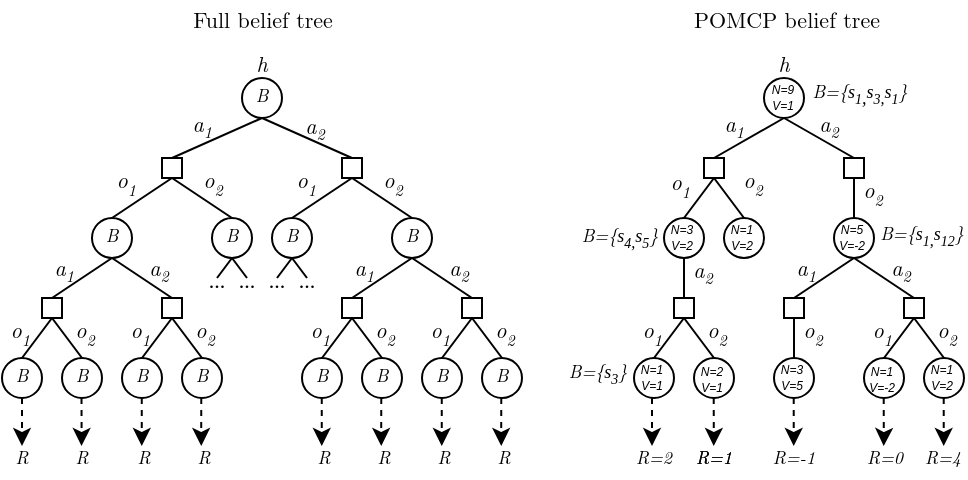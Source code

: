 <mxfile version="15.3.8" type="device"><diagram id="vd4mD-6f_mlYEB_XB4qt" name="Page-1"><mxGraphModel dx="760" dy="383" grid="1" gridSize="2" guides="1" tooltips="1" connect="1" arrows="1" fold="1" page="1" pageScale="1" pageWidth="850" pageHeight="1100" math="0" shadow="0"><root><mxCell id="0"/><mxCell id="1" parent="0"/><mxCell id="VPh-JUGrm2hnvjCFScno-234" value="o&lt;sub&gt;&lt;font style=&quot;font-size: 8px&quot;&gt;1&lt;/font&gt;&lt;/sub&gt;" style="edgeStyle=none;rounded=0;orthogonalLoop=1;jettySize=auto;html=1;exitX=0.5;exitY=1;exitDx=0;exitDy=0;entryX=0.5;entryY=0;entryDx=0;entryDy=0;endArrow=none;endFill=0;align=right;verticalAlign=middle;labelPosition=left;verticalLabelPosition=middle;spacingRight=3;spacingBottom=7;labelBackgroundColor=none;fontFamily=Latin Modern Roman;fontSource=https%3A%2F%2Ffonts.googleapis.com%2Fcss%3Ffamily%3DLatin%2BModern%2BRoman;fontStyle=2" parent="1" source="VPh-JUGrm2hnvjCFScno-238" target="VPh-JUGrm2hnvjCFScno-236" edge="1"><mxGeometry relative="1" as="geometry"><mxPoint x="74" y="300" as="targetPoint"/><mxPoint x="94" y="270" as="sourcePoint"/></mxGeometry></mxCell><mxCell id="VPh-JUGrm2hnvjCFScno-235" value="o&lt;sub&gt;&lt;font style=&quot;font-size: 8px&quot;&gt;2&lt;/font&gt;&lt;/sub&gt;" style="edgeStyle=none;rounded=0;orthogonalLoop=1;jettySize=auto;html=1;entryX=0.5;entryY=0;entryDx=0;entryDy=0;endArrow=none;endFill=0;exitX=0.5;exitY=1;exitDx=0;exitDy=0;spacingBottom=7;spacingRight=-17;labelBackgroundColor=none;fontFamily=Latin Modern Roman;fontSource=https%3A%2F%2Ffonts.googleapis.com%2Fcss%3Ffamily%3DLatin%2BModern%2BRoman;fontStyle=2" parent="1" source="VPh-JUGrm2hnvjCFScno-238" target="VPh-JUGrm2hnvjCFScno-237" edge="1"><mxGeometry relative="1" as="geometry"><mxPoint x="114" y="300" as="targetPoint"/><mxPoint x="94" y="270" as="sourcePoint"/></mxGeometry></mxCell><mxCell id="VPh-JUGrm2hnvjCFScno-236" value="" style="ellipse;whiteSpace=wrap;html=1;" parent="1" vertex="1"><mxGeometry x="64" y="300" width="20" height="20" as="geometry"/></mxCell><mxCell id="VPh-JUGrm2hnvjCFScno-237" value="" style="ellipse;whiteSpace=wrap;html=1;" parent="1" vertex="1"><mxGeometry x="94" y="300" width="20" height="20" as="geometry"/></mxCell><mxCell id="VPh-JUGrm2hnvjCFScno-238" value="" style="rounded=0;whiteSpace=wrap;html=1;" parent="1" vertex="1"><mxGeometry x="84" y="270" width="10" height="10" as="geometry"/></mxCell><mxCell id="VPh-JUGrm2hnvjCFScno-239" value="o&lt;sub&gt;&lt;font style=&quot;font-size: 8px&quot;&gt;1&lt;/font&gt;&lt;/sub&gt;" style="edgeStyle=none;rounded=0;orthogonalLoop=1;jettySize=auto;html=1;exitX=0.5;exitY=1;exitDx=0;exitDy=0;entryX=0.5;entryY=0;entryDx=0;entryDy=0;endArrow=none;endFill=0;align=right;verticalAlign=middle;labelPosition=left;verticalLabelPosition=middle;spacingRight=3;spacingBottom=7;labelBackgroundColor=none;fontFamily=Latin Modern Roman;fontSource=https%3A%2F%2Ffonts.googleapis.com%2Fcss%3Ffamily%3DLatin%2BModern%2BRoman;fontStyle=2" parent="1" source="VPh-JUGrm2hnvjCFScno-243" target="VPh-JUGrm2hnvjCFScno-241" edge="1"><mxGeometry relative="1" as="geometry"><mxPoint x="14" y="300" as="targetPoint"/><mxPoint x="34" y="270" as="sourcePoint"/></mxGeometry></mxCell><mxCell id="VPh-JUGrm2hnvjCFScno-240" value="o&lt;sub&gt;&lt;font style=&quot;font-size: 8px&quot;&gt;2&lt;/font&gt;&lt;/sub&gt;" style="edgeStyle=none;rounded=0;orthogonalLoop=1;jettySize=auto;html=1;entryX=0.5;entryY=0;entryDx=0;entryDy=0;endArrow=none;endFill=0;exitX=0.5;exitY=1;exitDx=0;exitDy=0;spacingBottom=7;spacingRight=-17;labelBackgroundColor=none;fontFamily=Latin Modern Roman;fontSource=https%3A%2F%2Ffonts.googleapis.com%2Fcss%3Ffamily%3DLatin%2BModern%2BRoman;fontStyle=2" parent="1" source="VPh-JUGrm2hnvjCFScno-243" target="VPh-JUGrm2hnvjCFScno-242" edge="1"><mxGeometry relative="1" as="geometry"><mxPoint x="54" y="300" as="targetPoint"/><mxPoint x="34" y="270" as="sourcePoint"/></mxGeometry></mxCell><mxCell id="VPh-JUGrm2hnvjCFScno-241" value="" style="ellipse;whiteSpace=wrap;html=1;" parent="1" vertex="1"><mxGeometry x="4" y="300" width="20" height="20" as="geometry"/></mxCell><mxCell id="VPh-JUGrm2hnvjCFScno-242" value="" style="ellipse;whiteSpace=wrap;html=1;" parent="1" vertex="1"><mxGeometry x="34" y="300" width="20" height="20" as="geometry"/></mxCell><mxCell id="VPh-JUGrm2hnvjCFScno-243" value="" style="rounded=0;whiteSpace=wrap;html=1;" parent="1" vertex="1"><mxGeometry x="24" y="270" width="10" height="10" as="geometry"/></mxCell><mxCell id="VPh-JUGrm2hnvjCFScno-244" value="" style="ellipse;whiteSpace=wrap;html=1;" parent="1" vertex="1"><mxGeometry x="49" y="230" width="20" height="20" as="geometry"/></mxCell><mxCell id="VPh-JUGrm2hnvjCFScno-248" value="&lt;sub&gt;&lt;font style=&quot;font-size: 11px&quot;&gt;a&lt;/font&gt;&lt;sub&gt;&lt;font style=&quot;font-size: 8px&quot;&gt;1&lt;/font&gt;&lt;/sub&gt;&lt;/sub&gt;" style="edgeStyle=none;rounded=0;orthogonalLoop=1;jettySize=auto;html=1;exitX=0.5;exitY=1;exitDx=0;exitDy=0;entryX=0.5;entryY=0;entryDx=0;entryDy=0;endArrow=none;endFill=0;align=right;verticalAlign=middle;labelPosition=left;verticalLabelPosition=middle;spacingRight=3;spacingBottom=11;labelBackgroundColor=none;fontFamily=Latin Modern Roman;fontSource=https%3A%2F%2Ffonts.googleapis.com%2Fcss%3Ffamily%3DLatin%2BModern%2BRoman;fontStyle=2" parent="1" source="VPh-JUGrm2hnvjCFScno-244" target="VPh-JUGrm2hnvjCFScno-243" edge="1"><mxGeometry relative="1" as="geometry"><mxPoint x="19" y="255" as="targetPoint"/><mxPoint x="34" y="235" as="sourcePoint"/></mxGeometry></mxCell><mxCell id="VPh-JUGrm2hnvjCFScno-250" value="&lt;sub&gt;&lt;font&gt;&lt;span style=&quot;font-size: 11px&quot;&gt;a&lt;/span&gt;&lt;sub&gt;&lt;font style=&quot;font-size: 8px&quot;&gt;2&lt;/font&gt;&lt;/sub&gt;&lt;/font&gt;&lt;/sub&gt;" style="edgeStyle=none;rounded=0;orthogonalLoop=1;jettySize=auto;html=1;entryX=0.5;entryY=0;entryDx=0;entryDy=0;endArrow=none;endFill=0;exitX=0.5;exitY=1;exitDx=0;exitDy=0;spacingBottom=11;spacingRight=-17;labelBackgroundColor=none;fontFamily=Latin Modern Roman;fontSource=https%3A%2F%2Ffonts.googleapis.com%2Fcss%3Ffamily%3DLatin%2BModern%2BRoman;fontStyle=2" parent="1" source="VPh-JUGrm2hnvjCFScno-244" target="VPh-JUGrm2hnvjCFScno-238" edge="1"><mxGeometry relative="1" as="geometry"><mxPoint x="119" y="260" as="targetPoint"/><mxPoint x="104" y="240" as="sourcePoint"/></mxGeometry></mxCell><mxCell id="VPh-JUGrm2hnvjCFScno-268" style="edgeStyle=none;rounded=0;orthogonalLoop=1;jettySize=auto;html=0;exitX=0.5;exitY=1;exitDx=0;exitDy=0;labelBackgroundColor=none;endArrow=none;endFill=0;verticalAlign=middle;entryX=0.5;entryY=0;entryDx=0;entryDy=0;" parent="1" source="VPh-JUGrm2hnvjCFScno-262" target="VPh-JUGrm2hnvjCFScno-453" edge="1"><mxGeometry relative="1" as="geometry"><mxPoint x="104" y="270" as="targetPoint"/></mxGeometry></mxCell><mxCell id="VPh-JUGrm2hnvjCFScno-269" style="edgeStyle=none;rounded=0;orthogonalLoop=1;jettySize=auto;html=0;exitX=0.5;exitY=1;exitDx=0;exitDy=0;labelBackgroundColor=none;endArrow=none;endFill=0;verticalAlign=middle;entryX=0.5;entryY=0;entryDx=0;entryDy=0;" parent="1" source="VPh-JUGrm2hnvjCFScno-262" target="VPh-JUGrm2hnvjCFScno-384" edge="1"><mxGeometry relative="1" as="geometry"><mxPoint x="134.0" y="270" as="targetPoint"/></mxGeometry></mxCell><mxCell id="VPh-JUGrm2hnvjCFScno-262" value="" style="ellipse;whiteSpace=wrap;html=1;" parent="1" vertex="1"><mxGeometry x="109" y="230" width="20" height="20" as="geometry"/></mxCell><mxCell id="VPh-JUGrm2hnvjCFScno-265" value="" style="rounded=0;whiteSpace=wrap;html=1;" parent="1" vertex="1"><mxGeometry x="84" y="200" width="10" height="10" as="geometry"/></mxCell><mxCell id="VPh-JUGrm2hnvjCFScno-384" value="&lt;font style=&quot;font-size: 11px;&quot; face=&quot;Tahoma&quot;&gt;...&lt;/font&gt;" style="text;html=1;strokeColor=none;fillColor=none;align=center;verticalAlign=bottom;whiteSpace=wrap;rounded=0;spacingTop=0;fontFamily=Lucida Console;fontSize=11;" parent="1" vertex="1"><mxGeometry x="119" y="260" width="15" height="10" as="geometry"/></mxCell><mxCell id="VPh-JUGrm2hnvjCFScno-407" value="o&lt;sub&gt;&lt;font style=&quot;font-size: 8px&quot;&gt;1&lt;/font&gt;&lt;/sub&gt;" style="edgeStyle=none;rounded=0;orthogonalLoop=1;jettySize=auto;html=1;exitX=0.5;exitY=1;exitDx=0;exitDy=0;entryX=0.5;entryY=0;entryDx=0;entryDy=0;endArrow=none;endFill=0;align=right;verticalAlign=middle;labelPosition=left;verticalLabelPosition=middle;spacingRight=1;spacingBottom=7;labelBackgroundColor=none;fontFamily=Latin Modern Roman;fontSource=https%3A%2F%2Ffonts.googleapis.com%2Fcss%3Ffamily%3DLatin%2BModern%2BRoman;fontStyle=2" parent="1" source="VPh-JUGrm2hnvjCFScno-265" target="VPh-JUGrm2hnvjCFScno-244" edge="1"><mxGeometry x="-0.1" y="-4" relative="1" as="geometry"><mxPoint x="39" y="220" as="targetPoint"/><mxPoint x="54" y="200" as="sourcePoint"/><mxPoint as="offset"/></mxGeometry></mxCell><mxCell id="VPh-JUGrm2hnvjCFScno-408" value="o&lt;sub&gt;&lt;font style=&quot;font-size: 8px&quot;&gt;2&lt;/font&gt;&lt;/sub&gt;" style="edgeStyle=none;rounded=0;orthogonalLoop=1;jettySize=auto;html=1;entryX=0.5;entryY=0;entryDx=0;entryDy=0;endArrow=none;endFill=0;exitX=0.5;exitY=1;exitDx=0;exitDy=0;spacingBottom=7;spacingRight=-17;labelBackgroundColor=none;fontFamily=Latin Modern Roman;fontSource=https%3A%2F%2Ffonts.googleapis.com%2Fcss%3Ffamily%3DLatin%2BModern%2BRoman;fontStyle=2" parent="1" source="VPh-JUGrm2hnvjCFScno-265" target="VPh-JUGrm2hnvjCFScno-262" edge="1"><mxGeometry x="-0.3" y="2" relative="1" as="geometry"><mxPoint x="119" y="225" as="targetPoint"/><mxPoint x="104" y="205" as="sourcePoint"/><mxPoint as="offset"/></mxGeometry></mxCell><mxCell id="VPh-JUGrm2hnvjCFScno-453" value="&lt;font style=&quot;font-size: 11px;&quot; face=&quot;Tahoma&quot;&gt;...&lt;/font&gt;" style="text;html=1;strokeColor=none;fillColor=none;align=center;verticalAlign=bottom;whiteSpace=wrap;rounded=0;spacingTop=0;fontFamily=Lucida Console;fontSize=11;" parent="1" vertex="1"><mxGeometry x="104" y="260" width="15" height="10" as="geometry"/></mxCell><mxCell id="VPh-JUGrm2hnvjCFScno-454" value="o&lt;sub&gt;&lt;font style=&quot;font-size: 8px&quot;&gt;1&lt;/font&gt;&lt;/sub&gt;" style="edgeStyle=none;rounded=0;orthogonalLoop=1;jettySize=auto;html=1;exitX=0.5;exitY=1;exitDx=0;exitDy=0;entryX=0.5;entryY=0;entryDx=0;entryDy=0;endArrow=none;endFill=0;align=right;verticalAlign=middle;labelPosition=left;verticalLabelPosition=middle;spacingRight=3;spacingBottom=7;labelBackgroundColor=none;fontFamily=Latin Modern Roman;fontSource=https%3A%2F%2Ffonts.googleapis.com%2Fcss%3Ffamily%3DLatin%2BModern%2BRoman;fontStyle=2" parent="1" source="VPh-JUGrm2hnvjCFScno-458" target="VPh-JUGrm2hnvjCFScno-456" edge="1"><mxGeometry relative="1" as="geometry"><mxPoint x="224" y="300" as="targetPoint"/><mxPoint x="244" y="270" as="sourcePoint"/></mxGeometry></mxCell><mxCell id="VPh-JUGrm2hnvjCFScno-455" value="o&lt;sub&gt;&lt;font style=&quot;font-size: 8px&quot;&gt;2&lt;/font&gt;&lt;/sub&gt;" style="edgeStyle=none;rounded=0;orthogonalLoop=1;jettySize=auto;html=1;entryX=0.5;entryY=0;entryDx=0;entryDy=0;endArrow=none;endFill=0;exitX=0.5;exitY=1;exitDx=0;exitDy=0;spacingBottom=7;spacingRight=-17;labelBackgroundColor=none;fontFamily=Latin Modern Roman;fontSource=https%3A%2F%2Ffonts.googleapis.com%2Fcss%3Ffamily%3DLatin%2BModern%2BRoman;fontStyle=2" parent="1" source="VPh-JUGrm2hnvjCFScno-458" target="VPh-JUGrm2hnvjCFScno-457" edge="1"><mxGeometry relative="1" as="geometry"><mxPoint x="264" y="300" as="targetPoint"/><mxPoint x="244" y="270" as="sourcePoint"/></mxGeometry></mxCell><mxCell id="VPh-JUGrm2hnvjCFScno-456" value="" style="ellipse;whiteSpace=wrap;html=1;" parent="1" vertex="1"><mxGeometry x="214" y="300" width="20" height="20" as="geometry"/></mxCell><mxCell id="VPh-JUGrm2hnvjCFScno-457" value="" style="ellipse;whiteSpace=wrap;html=1;" parent="1" vertex="1"><mxGeometry x="244" y="300" width="20" height="20" as="geometry"/></mxCell><mxCell id="VPh-JUGrm2hnvjCFScno-458" value="" style="rounded=0;whiteSpace=wrap;html=1;" parent="1" vertex="1"><mxGeometry x="234" y="270" width="10" height="10" as="geometry"/></mxCell><mxCell id="VPh-JUGrm2hnvjCFScno-459" value="o&lt;sub&gt;&lt;font style=&quot;font-size: 8px&quot;&gt;1&lt;/font&gt;&lt;/sub&gt;" style="edgeStyle=none;rounded=0;orthogonalLoop=1;jettySize=auto;html=1;exitX=0.5;exitY=1;exitDx=0;exitDy=0;entryX=0.5;entryY=0;entryDx=0;entryDy=0;endArrow=none;endFill=0;align=right;verticalAlign=middle;labelPosition=left;verticalLabelPosition=middle;spacingRight=3;spacingBottom=7;labelBackgroundColor=none;fontFamily=Latin Modern Roman;fontSource=https%3A%2F%2Ffonts.googleapis.com%2Fcss%3Ffamily%3DLatin%2BModern%2BRoman;fontStyle=2" parent="1" source="VPh-JUGrm2hnvjCFScno-463" target="VPh-JUGrm2hnvjCFScno-461" edge="1"><mxGeometry relative="1" as="geometry"><mxPoint x="164" y="300" as="targetPoint"/><mxPoint x="184" y="270" as="sourcePoint"/></mxGeometry></mxCell><mxCell id="VPh-JUGrm2hnvjCFScno-460" value="o&lt;sub&gt;&lt;font style=&quot;font-size: 8px&quot;&gt;2&lt;/font&gt;&lt;/sub&gt;" style="edgeStyle=none;rounded=0;orthogonalLoop=1;jettySize=auto;html=1;entryX=0.5;entryY=0;entryDx=0;entryDy=0;endArrow=none;endFill=0;exitX=0.5;exitY=1;exitDx=0;exitDy=0;spacingBottom=7;spacingRight=-17;labelBackgroundColor=none;fontFamily=Latin Modern Roman;fontSource=https%3A%2F%2Ffonts.googleapis.com%2Fcss%3Ffamily%3DLatin%2BModern%2BRoman;fontStyle=2" parent="1" source="VPh-JUGrm2hnvjCFScno-463" target="VPh-JUGrm2hnvjCFScno-462" edge="1"><mxGeometry relative="1" as="geometry"><mxPoint x="204" y="300" as="targetPoint"/><mxPoint x="184" y="270" as="sourcePoint"/></mxGeometry></mxCell><mxCell id="VPh-JUGrm2hnvjCFScno-461" value="" style="ellipse;whiteSpace=wrap;html=1;" parent="1" vertex="1"><mxGeometry x="154" y="300" width="20" height="20" as="geometry"/></mxCell><mxCell id="VPh-JUGrm2hnvjCFScno-462" value="" style="ellipse;whiteSpace=wrap;html=1;" parent="1" vertex="1"><mxGeometry x="184" y="300" width="20" height="20" as="geometry"/></mxCell><mxCell id="VPh-JUGrm2hnvjCFScno-463" value="" style="rounded=0;whiteSpace=wrap;html=1;" parent="1" vertex="1"><mxGeometry x="174" y="270" width="10" height="10" as="geometry"/></mxCell><mxCell id="VPh-JUGrm2hnvjCFScno-464" value="" style="ellipse;whiteSpace=wrap;html=1;" parent="1" vertex="1"><mxGeometry x="199" y="230" width="20" height="20" as="geometry"/></mxCell><mxCell id="VPh-JUGrm2hnvjCFScno-465" value="&lt;sub&gt;&lt;font style=&quot;font-size: 11px&quot;&gt;a&lt;/font&gt;&lt;sub&gt;&lt;font style=&quot;font-size: 8px&quot;&gt;1&lt;/font&gt;&lt;/sub&gt;&lt;/sub&gt;" style="edgeStyle=none;rounded=0;orthogonalLoop=1;jettySize=auto;html=1;exitX=0.5;exitY=1;exitDx=0;exitDy=0;entryX=0.5;entryY=0;entryDx=0;entryDy=0;endArrow=none;endFill=0;align=right;verticalAlign=middle;labelPosition=left;verticalLabelPosition=middle;spacingRight=3;spacingBottom=11;labelBackgroundColor=none;fontFamily=Latin Modern Roman;fontSource=https%3A%2F%2Ffonts.googleapis.com%2Fcss%3Ffamily%3DLatin%2BModern%2BRoman;fontStyle=2" parent="1" source="VPh-JUGrm2hnvjCFScno-464" target="VPh-JUGrm2hnvjCFScno-463" edge="1"><mxGeometry relative="1" as="geometry"><mxPoint x="169" y="255" as="targetPoint"/><mxPoint x="184" y="235" as="sourcePoint"/></mxGeometry></mxCell><mxCell id="VPh-JUGrm2hnvjCFScno-466" value="&lt;sub&gt;&lt;font&gt;&lt;span style=&quot;font-size: 11px&quot;&gt;a&lt;/span&gt;&lt;sub&gt;&lt;font style=&quot;font-size: 8px&quot;&gt;2&lt;/font&gt;&lt;/sub&gt;&lt;/font&gt;&lt;/sub&gt;" style="edgeStyle=none;rounded=0;orthogonalLoop=1;jettySize=auto;html=1;entryX=0.5;entryY=0;entryDx=0;entryDy=0;endArrow=none;endFill=0;exitX=0.5;exitY=1;exitDx=0;exitDy=0;spacingBottom=11;spacingRight=-17;labelBackgroundColor=none;fontFamily=Latin Modern Roman;fontSource=https%3A%2F%2Ffonts.googleapis.com%2Fcss%3Ffamily%3DLatin%2BModern%2BRoman;fontStyle=2" parent="1" source="VPh-JUGrm2hnvjCFScno-464" target="VPh-JUGrm2hnvjCFScno-458" edge="1"><mxGeometry relative="1" as="geometry"><mxPoint x="269" y="260" as="targetPoint"/><mxPoint x="254" y="240" as="sourcePoint"/></mxGeometry></mxCell><mxCell id="VPh-JUGrm2hnvjCFScno-475" style="edgeStyle=none;rounded=0;orthogonalLoop=1;jettySize=auto;html=0;exitX=0.5;exitY=1;exitDx=0;exitDy=0;labelBackgroundColor=none;endArrow=none;endFill=0;verticalAlign=middle;entryX=0.5;entryY=0;entryDx=0;entryDy=0;" parent="1" source="VPh-JUGrm2hnvjCFScno-477" target="VPh-JUGrm2hnvjCFScno-479" edge="1"><mxGeometry relative="1" as="geometry"><mxPoint x="134" y="270" as="targetPoint"/></mxGeometry></mxCell><mxCell id="VPh-JUGrm2hnvjCFScno-476" style="edgeStyle=none;rounded=0;orthogonalLoop=1;jettySize=auto;html=0;exitX=0.5;exitY=1;exitDx=0;exitDy=0;labelBackgroundColor=none;endArrow=none;endFill=0;verticalAlign=middle;entryX=0.5;entryY=0;entryDx=0;entryDy=0;" parent="1" source="VPh-JUGrm2hnvjCFScno-477" target="VPh-JUGrm2hnvjCFScno-478" edge="1"><mxGeometry relative="1" as="geometry"><mxPoint x="164.0" y="270" as="targetPoint"/></mxGeometry></mxCell><mxCell id="VPh-JUGrm2hnvjCFScno-477" value="" style="ellipse;whiteSpace=wrap;html=1;" parent="1" vertex="1"><mxGeometry x="139" y="230" width="20" height="20" as="geometry"/></mxCell><mxCell id="VPh-JUGrm2hnvjCFScno-478" value="&lt;font style=&quot;font-size: 11px;&quot; face=&quot;Tahoma&quot;&gt;...&lt;/font&gt;" style="text;html=1;strokeColor=none;fillColor=none;align=center;verticalAlign=bottom;whiteSpace=wrap;rounded=0;spacingTop=0;fontFamily=Lucida Console;fontSize=11;" parent="1" vertex="1"><mxGeometry x="149" y="260" width="15" height="10" as="geometry"/></mxCell><mxCell id="VPh-JUGrm2hnvjCFScno-479" value="&lt;font style=&quot;font-size: 11px;&quot; face=&quot;Tahoma&quot;&gt;...&lt;/font&gt;" style="text;html=1;strokeColor=none;fillColor=none;align=center;verticalAlign=bottom;whiteSpace=wrap;rounded=0;spacingTop=0;fontFamily=Lucida Console;fontSize=11;" parent="1" vertex="1"><mxGeometry x="134" y="260" width="15" height="10" as="geometry"/></mxCell><mxCell id="VPh-JUGrm2hnvjCFScno-480" value="" style="rounded=0;whiteSpace=wrap;html=1;" parent="1" vertex="1"><mxGeometry x="174" y="200" width="10" height="10" as="geometry"/></mxCell><mxCell id="VPh-JUGrm2hnvjCFScno-481" value="o&lt;sub&gt;&lt;font style=&quot;font-size: 8px&quot;&gt;1&lt;/font&gt;&lt;/sub&gt;" style="edgeStyle=none;rounded=0;orthogonalLoop=1;jettySize=auto;html=1;exitX=0.5;exitY=1;exitDx=0;exitDy=0;entryX=0.5;entryY=0;entryDx=0;entryDy=0;endArrow=none;endFill=0;align=right;verticalAlign=middle;labelPosition=left;verticalLabelPosition=middle;spacingRight=1;spacingBottom=7;labelBackgroundColor=none;fontFamily=Latin Modern Roman;fontSource=https%3A%2F%2Ffonts.googleapis.com%2Fcss%3Ffamily%3DLatin%2BModern%2BRoman;fontStyle=2" parent="1" source="VPh-JUGrm2hnvjCFScno-480" edge="1"><mxGeometry x="-0.1" y="-4" relative="1" as="geometry"><mxPoint x="149" y="230" as="targetPoint"/><mxPoint x="144" y="200" as="sourcePoint"/><mxPoint as="offset"/></mxGeometry></mxCell><mxCell id="VPh-JUGrm2hnvjCFScno-482" value="o&lt;sub&gt;&lt;font style=&quot;font-size: 8px&quot;&gt;2&lt;/font&gt;&lt;/sub&gt;" style="edgeStyle=none;rounded=0;orthogonalLoop=1;jettySize=auto;html=1;entryX=0.5;entryY=0;entryDx=0;entryDy=0;endArrow=none;endFill=0;exitX=0.5;exitY=1;exitDx=0;exitDy=0;spacingBottom=7;spacingRight=-17;labelBackgroundColor=none;fontFamily=Latin Modern Roman;fontSource=https%3A%2F%2Ffonts.googleapis.com%2Fcss%3Ffamily%3DLatin%2BModern%2BRoman;fontStyle=2" parent="1" source="VPh-JUGrm2hnvjCFScno-480" edge="1"><mxGeometry x="-0.3" y="2" relative="1" as="geometry"><mxPoint x="209.0" y="230" as="targetPoint"/><mxPoint x="194" y="205" as="sourcePoint"/><mxPoint as="offset"/></mxGeometry></mxCell><mxCell id="VPh-JUGrm2hnvjCFScno-483" value="" style="ellipse;whiteSpace=wrap;html=1;" parent="1" vertex="1"><mxGeometry x="124" y="160" width="20" height="20" as="geometry"/></mxCell><mxCell id="VPh-JUGrm2hnvjCFScno-485" value="&lt;sub&gt;&lt;font style=&quot;font-size: 11px&quot;&gt;a&lt;/font&gt;&lt;sub&gt;&lt;font style=&quot;font-size: 8px&quot;&gt;1&lt;/font&gt;&lt;/sub&gt;&lt;/sub&gt;" style="edgeStyle=none;rounded=0;orthogonalLoop=1;jettySize=auto;html=1;entryX=0.5;entryY=0;entryDx=0;entryDy=0;endArrow=none;endFill=0;align=right;verticalAlign=middle;labelPosition=left;verticalLabelPosition=middle;spacingRight=2;spacingBottom=15;labelBackgroundColor=none;exitX=0.5;exitY=1;exitDx=0;exitDy=0;fontFamily=Latin Modern Roman;fontSource=https%3A%2F%2Ffonts.googleapis.com%2Fcss%3Ffamily%3DLatin%2BModern%2BRoman;fontStyle=2" parent="1" source="VPh-JUGrm2hnvjCFScno-483" target="VPh-JUGrm2hnvjCFScno-265" edge="1"><mxGeometry relative="1" as="geometry"><mxPoint x="104" y="200" as="targetPoint"/><mxPoint x="134" y="190" as="sourcePoint"/></mxGeometry></mxCell><mxCell id="VPh-JUGrm2hnvjCFScno-486" value="&lt;sub&gt;&lt;font&gt;&lt;span style=&quot;font-size: 11px&quot;&gt;a&lt;/span&gt;&lt;sub&gt;&lt;font style=&quot;font-size: 8px&quot;&gt;2&lt;/font&gt;&lt;/sub&gt;&lt;/font&gt;&lt;/sub&gt;" style="edgeStyle=none;rounded=0;orthogonalLoop=1;jettySize=auto;html=1;entryX=0.5;entryY=0;entryDx=0;entryDy=0;endArrow=none;endFill=0;spacingBottom=15;spacingRight=-21;labelBackgroundColor=none;exitX=0.5;exitY=1;exitDx=0;exitDy=0;fontFamily=Latin Modern Roman;fontSource=https%3A%2F%2Ffonts.googleapis.com%2Fcss%3Ffamily%3DLatin%2BModern%2BRoman;fontStyle=2" parent="1" source="VPh-JUGrm2hnvjCFScno-483" target="VPh-JUGrm2hnvjCFScno-480" edge="1"><mxGeometry x="-0.278" y="-3" relative="1" as="geometry"><mxPoint x="164" y="200" as="targetPoint"/><mxPoint x="134" y="190" as="sourcePoint"/><mxPoint as="offset"/></mxGeometry></mxCell><mxCell id="VPh-JUGrm2hnvjCFScno-487" value="o&lt;sub&gt;&lt;font style=&quot;font-size: 8px&quot;&gt;1&lt;/font&gt;&lt;/sub&gt;" style="edgeStyle=none;rounded=0;orthogonalLoop=1;jettySize=auto;html=1;exitX=0.5;exitY=1;exitDx=0;exitDy=0;entryX=0.5;entryY=0;entryDx=0;entryDy=0;endArrow=none;endFill=0;align=right;verticalAlign=middle;labelPosition=left;verticalLabelPosition=middle;spacingRight=3;spacingBottom=7;labelBackgroundColor=none;fontFamily=Latin Modern Roman;fontSource=https%3A%2F%2Ffonts.googleapis.com%2Fcss%3Ffamily%3DLatin%2BModern%2BRoman;fontStyle=2" parent="1" source="VPh-JUGrm2hnvjCFScno-491" target="VPh-JUGrm2hnvjCFScno-489" edge="1"><mxGeometry relative="1" as="geometry"><mxPoint x="330" y="300" as="targetPoint"/><mxPoint x="350" y="270" as="sourcePoint"/></mxGeometry></mxCell><mxCell id="VPh-JUGrm2hnvjCFScno-488" value="o&lt;sub&gt;&lt;font style=&quot;font-size: 8px&quot;&gt;2&lt;/font&gt;&lt;/sub&gt;" style="edgeStyle=none;rounded=0;orthogonalLoop=1;jettySize=auto;html=1;entryX=0.5;entryY=0;entryDx=0;entryDy=0;endArrow=none;endFill=0;exitX=0.5;exitY=1;exitDx=0;exitDy=0;spacingBottom=7;spacingRight=-17;labelBackgroundColor=none;fontFamily=Latin Modern Roman;fontSource=https%3A%2F%2Ffonts.googleapis.com%2Fcss%3Ffamily%3DLatin%2BModern%2BRoman;fontStyle=2" parent="1" source="VPh-JUGrm2hnvjCFScno-491" target="VPh-JUGrm2hnvjCFScno-490" edge="1"><mxGeometry relative="1" as="geometry"><mxPoint x="370" y="300" as="targetPoint"/><mxPoint x="350" y="270" as="sourcePoint"/></mxGeometry></mxCell><mxCell id="VPh-JUGrm2hnvjCFScno-489" value="" style="ellipse;whiteSpace=wrap;html=1;" parent="1" vertex="1"><mxGeometry x="320" y="300" width="20" height="20" as="geometry"/></mxCell><mxCell id="VPh-JUGrm2hnvjCFScno-490" value="" style="ellipse;whiteSpace=wrap;html=1;" parent="1" vertex="1"><mxGeometry x="350" y="300" width="20" height="20" as="geometry"/></mxCell><mxCell id="VPh-JUGrm2hnvjCFScno-491" value="" style="rounded=0;whiteSpace=wrap;html=1;" parent="1" vertex="1"><mxGeometry x="340" y="270" width="10" height="10" as="geometry"/></mxCell><mxCell id="VPh-JUGrm2hnvjCFScno-497" value="" style="ellipse;whiteSpace=wrap;html=1;" parent="1" vertex="1"><mxGeometry x="335" y="230" width="20" height="20" as="geometry"/></mxCell><mxCell id="VPh-JUGrm2hnvjCFScno-499" value="&lt;sub&gt;&lt;font&gt;&lt;span style=&quot;font-size: 11px&quot;&gt;a&lt;/span&gt;&lt;sub&gt;&lt;font style=&quot;font-size: 8px&quot;&gt;2&lt;/font&gt;&lt;/sub&gt;&lt;/font&gt;&lt;/sub&gt;" style="edgeStyle=none;rounded=0;orthogonalLoop=1;jettySize=auto;html=1;entryX=0.5;entryY=0;entryDx=0;entryDy=0;endArrow=none;endFill=0;exitX=0.5;exitY=1;exitDx=0;exitDy=0;spacingBottom=11;spacingRight=-17;labelBackgroundColor=none;fontFamily=Latin Modern Roman;fontSource=https%3A%2F%2Ffonts.googleapis.com%2Fcss%3Ffamily%3DLatin%2BModern%2BRoman;fontStyle=2" parent="1" source="VPh-JUGrm2hnvjCFScno-497" target="VPh-JUGrm2hnvjCFScno-491" edge="1"><mxGeometry relative="1" as="geometry"><mxPoint x="377.5" y="260" as="targetPoint"/><mxPoint x="317.5" y="250" as="sourcePoint"/></mxGeometry></mxCell><mxCell id="VPh-JUGrm2hnvjCFScno-502" value="" style="ellipse;whiteSpace=wrap;html=1;" parent="1" vertex="1"><mxGeometry x="365" y="230" width="20" height="20" as="geometry"/></mxCell><mxCell id="VPh-JUGrm2hnvjCFScno-503" value="" style="rounded=0;whiteSpace=wrap;html=1;" parent="1" vertex="1"><mxGeometry x="355" y="200" width="10" height="10" as="geometry"/></mxCell><mxCell id="VPh-JUGrm2hnvjCFScno-505" value="o&lt;sub&gt;&lt;font style=&quot;font-size: 8px&quot;&gt;1&lt;/font&gt;&lt;/sub&gt;" style="edgeStyle=none;rounded=0;orthogonalLoop=1;jettySize=auto;html=1;exitX=0.5;exitY=1;exitDx=0;exitDy=0;entryX=0.5;entryY=0;entryDx=0;entryDy=0;endArrow=none;endFill=0;align=right;verticalAlign=middle;labelPosition=left;verticalLabelPosition=middle;spacingRight=1;spacingBottom=7;labelBackgroundColor=none;fontFamily=Latin Modern Roman;fontSource=https%3A%2F%2Ffonts.googleapis.com%2Fcss%3Ffamily%3DLatin%2BModern%2BRoman;fontStyle=2" parent="1" source="VPh-JUGrm2hnvjCFScno-503" target="VPh-JUGrm2hnvjCFScno-497" edge="1"><mxGeometry x="-0.1" y="-4" relative="1" as="geometry"><mxPoint x="310" y="220" as="targetPoint"/><mxPoint x="325" y="200" as="sourcePoint"/><mxPoint as="offset"/></mxGeometry></mxCell><mxCell id="VPh-JUGrm2hnvjCFScno-506" value="o&lt;sub&gt;&lt;font style=&quot;font-size: 8px&quot;&gt;2&lt;/font&gt;&lt;/sub&gt;" style="edgeStyle=none;rounded=0;orthogonalLoop=1;jettySize=auto;html=1;entryX=0.5;entryY=0;entryDx=0;entryDy=0;endArrow=none;endFill=0;exitX=0.5;exitY=1;exitDx=0;exitDy=0;spacingBottom=7;spacingRight=-17;labelBackgroundColor=none;fontFamily=Latin Modern Roman;fontSource=https%3A%2F%2Ffonts.googleapis.com%2Fcss%3Ffamily%3DLatin%2BModern%2BRoman;fontStyle=2" parent="1" source="VPh-JUGrm2hnvjCFScno-503" target="VPh-JUGrm2hnvjCFScno-502" edge="1"><mxGeometry x="-0.2" y="5" relative="1" as="geometry"><mxPoint x="390" y="225" as="targetPoint"/><mxPoint x="375" y="205" as="sourcePoint"/><mxPoint as="offset"/></mxGeometry></mxCell><mxCell id="VPh-JUGrm2hnvjCFScno-508" value="o&lt;sub&gt;&lt;font style=&quot;font-size: 8px&quot;&gt;1&lt;/font&gt;&lt;/sub&gt;" style="edgeStyle=none;rounded=0;orthogonalLoop=1;jettySize=auto;html=1;exitX=0.5;exitY=1;exitDx=0;exitDy=0;entryX=0.5;entryY=0;entryDx=0;entryDy=0;endArrow=none;endFill=0;align=right;verticalAlign=middle;labelPosition=left;verticalLabelPosition=middle;spacingRight=3;spacingBottom=7;labelBackgroundColor=none;fontFamily=Latin Modern Roman;fontSource=https%3A%2F%2Ffonts.googleapis.com%2Fcss%3Ffamily%3DLatin%2BModern%2BRoman;fontStyle=2" parent="1" source="VPh-JUGrm2hnvjCFScno-512" target="VPh-JUGrm2hnvjCFScno-510" edge="1"><mxGeometry relative="1" as="geometry"><mxPoint x="445" y="300" as="targetPoint"/><mxPoint x="465" y="270" as="sourcePoint"/></mxGeometry></mxCell><mxCell id="VPh-JUGrm2hnvjCFScno-509" value="o&lt;sub&gt;&lt;font style=&quot;font-size: 8px&quot;&gt;2&lt;/font&gt;&lt;/sub&gt;" style="edgeStyle=none;rounded=0;orthogonalLoop=1;jettySize=auto;html=1;entryX=0.5;entryY=0;entryDx=0;entryDy=0;endArrow=none;endFill=0;exitX=0.5;exitY=1;exitDx=0;exitDy=0;spacingBottom=7;spacingRight=-17;labelBackgroundColor=none;fontFamily=Latin Modern Roman;fontSource=https%3A%2F%2Ffonts.googleapis.com%2Fcss%3Ffamily%3DLatin%2BModern%2BRoman;fontStyle=2" parent="1" source="VPh-JUGrm2hnvjCFScno-512" target="VPh-JUGrm2hnvjCFScno-511" edge="1"><mxGeometry relative="1" as="geometry"><mxPoint x="485" y="300" as="targetPoint"/><mxPoint x="465" y="270" as="sourcePoint"/></mxGeometry></mxCell><mxCell id="VPh-JUGrm2hnvjCFScno-510" value="" style="ellipse;whiteSpace=wrap;html=1;" parent="1" vertex="1"><mxGeometry x="435" y="300" width="20" height="20" as="geometry"/></mxCell><mxCell id="VPh-JUGrm2hnvjCFScno-511" value="" style="ellipse;whiteSpace=wrap;html=1;" parent="1" vertex="1"><mxGeometry x="465" y="300" width="20" height="20" as="geometry"/></mxCell><mxCell id="VPh-JUGrm2hnvjCFScno-512" value="" style="rounded=0;whiteSpace=wrap;html=1;" parent="1" vertex="1"><mxGeometry x="455" y="270" width="10" height="10" as="geometry"/></mxCell><mxCell id="VPh-JUGrm2hnvjCFScno-514" value="o&lt;sub&gt;&lt;font style=&quot;font-size: 8px&quot;&gt;2&lt;/font&gt;&lt;/sub&gt;" style="edgeStyle=none;rounded=0;orthogonalLoop=1;jettySize=auto;html=1;entryX=0.5;entryY=0;entryDx=0;entryDy=0;endArrow=none;endFill=0;exitX=0.5;exitY=1;exitDx=0;exitDy=0;spacingBottom=7;spacingRight=-17;labelBackgroundColor=none;fontFamily=Latin Modern Roman;fontSource=https%3A%2F%2Ffonts.googleapis.com%2Fcss%3Ffamily%3DLatin%2BModern%2BRoman;fontStyle=2" parent="1" source="VPh-JUGrm2hnvjCFScno-517" target="VPh-JUGrm2hnvjCFScno-516" edge="1"><mxGeometry relative="1" as="geometry"><mxPoint x="425" y="300" as="targetPoint"/><mxPoint x="405" y="270" as="sourcePoint"/></mxGeometry></mxCell><mxCell id="VPh-JUGrm2hnvjCFScno-516" value="" style="ellipse;whiteSpace=wrap;html=1;" parent="1" vertex="1"><mxGeometry x="390" y="300" width="20" height="20" as="geometry"/></mxCell><mxCell id="VPh-JUGrm2hnvjCFScno-517" value="" style="rounded=0;whiteSpace=wrap;html=1;" parent="1" vertex="1"><mxGeometry x="395" y="270" width="10" height="10" as="geometry"/></mxCell><mxCell id="VPh-JUGrm2hnvjCFScno-518" value="" style="ellipse;whiteSpace=wrap;html=1;" parent="1" vertex="1"><mxGeometry x="420" y="230" width="20" height="20" as="geometry"/></mxCell><mxCell id="VPh-JUGrm2hnvjCFScno-519" value="&lt;sub&gt;&lt;font style=&quot;font-size: 11px&quot;&gt;a&lt;/font&gt;&lt;sub&gt;&lt;font style=&quot;font-size: 8px&quot;&gt;1&lt;/font&gt;&lt;/sub&gt;&lt;/sub&gt;" style="edgeStyle=none;rounded=0;orthogonalLoop=1;jettySize=auto;html=1;exitX=0.5;exitY=1;exitDx=0;exitDy=0;entryX=0.5;entryY=0;entryDx=0;entryDy=0;endArrow=none;endFill=0;align=right;verticalAlign=middle;labelPosition=left;verticalLabelPosition=middle;spacingRight=3;spacingBottom=11;labelBackgroundColor=none;fontFamily=Latin Modern Roman;fontSource=https%3A%2F%2Ffonts.googleapis.com%2Fcss%3Ffamily%3DLatin%2BModern%2BRoman;fontStyle=2" parent="1" source="VPh-JUGrm2hnvjCFScno-518" target="VPh-JUGrm2hnvjCFScno-517" edge="1"><mxGeometry relative="1" as="geometry"><mxPoint x="390" y="255" as="targetPoint"/><mxPoint x="405" y="235" as="sourcePoint"/></mxGeometry></mxCell><mxCell id="VPh-JUGrm2hnvjCFScno-520" value="&lt;sub&gt;&lt;font&gt;&lt;span style=&quot;font-size: 11px&quot;&gt;a&lt;/span&gt;&lt;sub&gt;&lt;font style=&quot;font-size: 8px&quot;&gt;2&lt;/font&gt;&lt;/sub&gt;&lt;/font&gt;&lt;/sub&gt;" style="edgeStyle=none;rounded=0;orthogonalLoop=1;jettySize=auto;html=1;entryX=0.5;entryY=0;entryDx=0;entryDy=0;endArrow=none;endFill=0;exitX=0.5;exitY=1;exitDx=0;exitDy=0;spacingBottom=11;spacingRight=-17;labelBackgroundColor=none;fontFamily=Latin Modern Roman;fontSource=https%3A%2F%2Ffonts.googleapis.com%2Fcss%3Ffamily%3DLatin%2BModern%2BRoman;fontStyle=2" parent="1" source="VPh-JUGrm2hnvjCFScno-518" target="VPh-JUGrm2hnvjCFScno-512" edge="1"><mxGeometry relative="1" as="geometry"><mxPoint x="490" y="260" as="targetPoint"/><mxPoint x="475" y="240" as="sourcePoint"/></mxGeometry></mxCell><mxCell id="VPh-JUGrm2hnvjCFScno-526" value="" style="rounded=0;whiteSpace=wrap;html=1;" parent="1" vertex="1"><mxGeometry x="425" y="200" width="10" height="10" as="geometry"/></mxCell><mxCell id="VPh-JUGrm2hnvjCFScno-528" value="o&lt;sub&gt;&lt;font style=&quot;font-size: 8px&quot;&gt;2&lt;/font&gt;&lt;/sub&gt;" style="edgeStyle=none;rounded=0;orthogonalLoop=1;jettySize=auto;html=1;entryX=0.5;entryY=0;entryDx=0;entryDy=0;endArrow=none;endFill=0;exitX=0.5;exitY=1;exitDx=0;exitDy=0;spacingBottom=7;spacingRight=-17;labelBackgroundColor=none;fontFamily=Latin Modern Roman;fontSource=https%3A%2F%2Ffonts.googleapis.com%2Fcss%3Ffamily%3DLatin%2BModern%2BRoman;fontStyle=2" parent="1" source="VPh-JUGrm2hnvjCFScno-526" target="VPh-JUGrm2hnvjCFScno-518" edge="1"><mxGeometry relative="1" as="geometry"><mxPoint x="460" y="230" as="targetPoint"/><mxPoint x="445" y="205" as="sourcePoint"/><mxPoint as="offset"/></mxGeometry></mxCell><mxCell id="VPh-JUGrm2hnvjCFScno-529" value="" style="ellipse;whiteSpace=wrap;html=1;" parent="1" vertex="1"><mxGeometry x="385" y="160" width="20" height="20" as="geometry"/></mxCell><mxCell id="VPh-JUGrm2hnvjCFScno-530" value="&lt;sub&gt;&lt;font style=&quot;font-size: 11px&quot;&gt;a&lt;/font&gt;&lt;sub&gt;&lt;font style=&quot;font-size: 8px&quot;&gt;1&lt;/font&gt;&lt;/sub&gt;&lt;/sub&gt;" style="edgeStyle=none;rounded=0;orthogonalLoop=1;jettySize=auto;html=1;entryX=0.5;entryY=0;entryDx=0;entryDy=0;endArrow=none;endFill=0;align=right;verticalAlign=middle;labelPosition=left;verticalLabelPosition=middle;spacingRight=2;spacingBottom=15;labelBackgroundColor=none;exitX=0.5;exitY=1;exitDx=0;exitDy=0;fontFamily=Latin Modern Roman;fontSource=https%3A%2F%2Ffonts.googleapis.com%2Fcss%3Ffamily%3DLatin%2BModern%2BRoman;fontStyle=2" parent="1" source="VPh-JUGrm2hnvjCFScno-529" target="VPh-JUGrm2hnvjCFScno-503" edge="1"><mxGeometry relative="1" as="geometry"><mxPoint x="365" y="200" as="targetPoint"/><mxPoint x="395" y="190" as="sourcePoint"/></mxGeometry></mxCell><mxCell id="VPh-JUGrm2hnvjCFScno-531" value="&lt;sub&gt;&lt;font&gt;&lt;span style=&quot;font-size: 11px&quot;&gt;a&lt;/span&gt;&lt;sub&gt;&lt;font style=&quot;font-size: 8px&quot;&gt;2&lt;/font&gt;&lt;/sub&gt;&lt;/font&gt;&lt;/sub&gt;" style="edgeStyle=none;rounded=0;orthogonalLoop=1;jettySize=auto;html=1;entryX=0.5;entryY=0;entryDx=0;entryDy=0;endArrow=none;endFill=0;spacingBottom=15;spacingRight=-21;labelBackgroundColor=none;exitX=0.5;exitY=1;exitDx=0;exitDy=0;fontFamily=Latin Modern Roman;fontSource=https%3A%2F%2Ffonts.googleapis.com%2Fcss%3Ffamily%3DLatin%2BModern%2BRoman;fontStyle=2" parent="1" source="VPh-JUGrm2hnvjCFScno-529" target="VPh-JUGrm2hnvjCFScno-526" edge="1"><mxGeometry x="-0.278" y="-3" relative="1" as="geometry"><mxPoint x="425" y="200" as="targetPoint"/><mxPoint x="395" y="190" as="sourcePoint"/><mxPoint as="offset"/></mxGeometry></mxCell><mxCell id="VPh-JUGrm2hnvjCFScno-532" value="Full belief tree" style="text;html=1;align=center;verticalAlign=middle;resizable=0;points=[];autosize=1;strokeColor=none;fillColor=none;fontSize=11;fontFamily=Latin Modern Roman;fontSource=https%3A%2F%2Ffonts.googleapis.com%2Fcss%3Ffamily%3DLatin%2BModern%2BRoman;" parent="1" vertex="1"><mxGeometry x="93" y="121" width="82" height="18" as="geometry"/></mxCell><mxCell id="VPh-JUGrm2hnvjCFScno-533" value="POMCP belief tree" style="text;html=1;align=center;verticalAlign=middle;resizable=0;points=[];autosize=1;strokeColor=none;fillColor=none;fontSize=11;fontFamily=Latin Modern Roman;fontSource=https%3A%2F%2Ffonts.googleapis.com%2Fcss%3Ffamily%3DLatin%2BModern%2BRoman;" parent="1" vertex="1"><mxGeometry x="343.5" y="121" width="104" height="18" as="geometry"/></mxCell><mxCell id="jnRkoClJ48Z-ZxgabQUZ-1" value="h" style="text;html=1;strokeColor=none;fillColor=none;align=center;verticalAlign=middle;whiteSpace=wrap;rounded=0;fontSize=11;fontFamily=Latin Modern Roman;fontSource=https%3A%2F%2Ffonts.googleapis.com%2Fcss%3Ffamily%3DLatin%2BModern%2BRoman;fontStyle=2" vertex="1" parent="1"><mxGeometry x="375" y="142" width="40" height="20" as="geometry"/></mxCell><mxCell id="jnRkoClJ48Z-ZxgabQUZ-2" value="B={&lt;font face=&quot;Times New Roman&quot;&gt;s&lt;span style=&quot;font-size: 9px&quot;&gt;&lt;/span&gt;&lt;span style=&quot;font-size: 9px&quot;&gt;&lt;/span&gt;&lt;font size=&quot;1&quot;&gt;&lt;sub&gt;&lt;span style=&quot;font-size: 7px&quot;&gt;1&lt;/span&gt;&lt;/sub&gt;&lt;/font&gt;&lt;sub style=&quot;font-size: 9px&quot;&gt;,&lt;/sub&gt;s&lt;span style=&quot;font-size: 9px&quot;&gt;&lt;/span&gt;&lt;sub style=&quot;font-size: 8px&quot;&gt;&lt;font style=&quot;font-size: 7px&quot;&gt;3&lt;/font&gt;,&lt;/sub&gt;s&lt;span style=&quot;font-size: 9px&quot;&gt;&lt;/span&gt;&lt;font size=&quot;1&quot;&gt;&lt;sub style=&quot;font-size: 7px&quot;&gt;1&lt;/sub&gt;&lt;/font&gt;&lt;/font&gt;}" style="text;html=1;strokeColor=none;fillColor=none;align=center;verticalAlign=middle;whiteSpace=wrap;rounded=0;fontSize=9;fontFamily=Latin Modern Roman;fontSource=https%3A%2F%2Ffonts.googleapis.com%2Fcss%3Ffamily%3DLatin%2BModern%2BRoman;fontStyle=2" vertex="1" parent="1"><mxGeometry x="381" y="158" width="104" height="20" as="geometry"/></mxCell><mxCell id="jnRkoClJ48Z-ZxgabQUZ-4" value="B={&lt;font face=&quot;Times New Roman&quot;&gt;s&lt;sub style=&quot;font-size: 8px&quot;&gt;&lt;font style=&quot;font-size: 7px&quot;&gt;1&lt;/font&gt;,&lt;/sub&gt;s&lt;font size=&quot;1&quot;&gt;&lt;sub style=&quot;font-size: 7px&quot;&gt;12&lt;/sub&gt;&lt;/font&gt;&lt;/font&gt;}" style="text;html=1;strokeColor=none;fillColor=none;align=center;verticalAlign=middle;whiteSpace=wrap;rounded=0;fontSize=9;fontFamily=Latin Modern Roman;fontSource=https%3A%2F%2Ffonts.googleapis.com%2Fcss%3Ffamily%3DLatin%2BModern%2BRoman;fontStyle=2" vertex="1" parent="1"><mxGeometry x="442" y="229" width="44" height="20" as="geometry"/></mxCell><mxCell id="jnRkoClJ48Z-ZxgabQUZ-5" value="B={&lt;font face=&quot;Times New Roman&quot;&gt;s&lt;span style=&quot;font-size: 9px&quot;&gt;&lt;/span&gt;&lt;sub style=&quot;font-size: 8px&quot;&gt;&lt;font style=&quot;font-size: 7px&quot;&gt;4&lt;/font&gt;,&lt;/sub&gt;s&lt;font size=&quot;1&quot;&gt;&lt;sub style=&quot;font-size: 7px&quot;&gt;5&lt;/sub&gt;&lt;/font&gt;&lt;/font&gt;}" style="text;html=1;strokeColor=none;fillColor=none;align=center;verticalAlign=middle;whiteSpace=wrap;rounded=0;fontSize=9;fontFamily=Latin Modern Roman;fontSource=https%3A%2F%2Ffonts.googleapis.com%2Fcss%3Ffamily%3DLatin%2BModern%2BRoman;fontStyle=2" vertex="1" parent="1"><mxGeometry x="261" y="230" width="104" height="20" as="geometry"/></mxCell><mxCell id="jnRkoClJ48Z-ZxgabQUZ-6" value="B={&lt;font face=&quot;Times New Roman&quot;&gt;s&lt;font size=&quot;1&quot;&gt;&lt;sub style=&quot;font-size: 7px&quot;&gt;3&lt;/sub&gt;&lt;/font&gt;&lt;/font&gt;}" style="text;html=1;strokeColor=none;fillColor=none;align=center;verticalAlign=middle;whiteSpace=wrap;rounded=0;fontSize=9;fontFamily=Latin Modern Roman;fontSource=https%3A%2F%2Ffonts.googleapis.com%2Fcss%3Ffamily%3DLatin%2BModern%2BRoman;fontStyle=2" vertex="1" parent="1"><mxGeometry x="250" y="298" width="104" height="20" as="geometry"/></mxCell><mxCell id="jnRkoClJ48Z-ZxgabQUZ-7" value="&lt;div style=&quot;font-size: 6px&quot;&gt;N=9&lt;/div&gt;&lt;div style=&quot;font-size: 6px&quot;&gt;V=1&lt;br style=&quot;font-size: 6px&quot;&gt;&lt;/div&gt;" style="text;html=1;strokeColor=none;fillColor=none;align=center;verticalAlign=middle;whiteSpace=wrap;rounded=0;fontSize=6;fontFamily=Helvetica;fontStyle=2;spacingTop=2;" vertex="1" parent="1"><mxGeometry x="382" y="158" width="25" height="22" as="geometry"/></mxCell><mxCell id="jnRkoClJ48Z-ZxgabQUZ-9" value="&lt;div style=&quot;font-size: 6px&quot;&gt;N=3&lt;/div&gt;&lt;div style=&quot;font-size: 6px&quot;&gt;V=2&lt;br style=&quot;font-size: 6px&quot;&gt;&lt;/div&gt;" style="text;html=1;strokeColor=none;fillColor=none;align=center;verticalAlign=middle;whiteSpace=wrap;rounded=0;fontSize=6;fontFamily=Helvetica;fontStyle=2;spacingTop=2;" vertex="1" parent="1"><mxGeometry x="333" y="228" width="22" height="22" as="geometry"/></mxCell><mxCell id="jnRkoClJ48Z-ZxgabQUZ-10" value="&lt;div style=&quot;font-size: 6px&quot;&gt;N=1&lt;/div&gt;&lt;div style=&quot;font-size: 6px&quot;&gt;V=2&lt;br style=&quot;font-size: 6px&quot;&gt;&lt;/div&gt;" style="text;html=1;strokeColor=none;fillColor=none;align=center;verticalAlign=middle;whiteSpace=wrap;rounded=0;fontSize=6;fontFamily=Helvetica;fontStyle=2;spacingTop=2;" vertex="1" parent="1"><mxGeometry x="363" y="228" width="22" height="22" as="geometry"/></mxCell><mxCell id="jnRkoClJ48Z-ZxgabQUZ-32" style="edgeStyle=orthogonalEdgeStyle;rounded=0;orthogonalLoop=1;jettySize=auto;html=1;exitX=0.5;exitY=1;exitDx=0;exitDy=0;fontFamily=Latin Modern Roman;fontSource=https%3A%2F%2Ffonts.googleapis.com%2Fcss%3Ffamily%3DLatin%2BModern%2BRoman;fontSize=6;align=left;dashed=1;" edge="1" parent="1" source="jnRkoClJ48Z-ZxgabQUZ-11"><mxGeometry relative="1" as="geometry"><mxPoint x="329" y="344" as="targetPoint"/></mxGeometry></mxCell><mxCell id="jnRkoClJ48Z-ZxgabQUZ-11" value="&lt;div style=&quot;font-size: 6px&quot;&gt;N=1&lt;/div&gt;&lt;div style=&quot;font-size: 6px&quot;&gt;V=1&lt;br style=&quot;font-size: 6px&quot;&gt;&lt;/div&gt;" style="text;html=1;strokeColor=none;fillColor=none;align=center;verticalAlign=middle;whiteSpace=wrap;rounded=0;fontSize=6;fontFamily=Helvetica;fontStyle=2;spacingTop=2;" vertex="1" parent="1"><mxGeometry x="318" y="298" width="22" height="22" as="geometry"/></mxCell><mxCell id="jnRkoClJ48Z-ZxgabQUZ-12" value="&lt;div style=&quot;font-size: 6px&quot;&gt;N=2&lt;/div&gt;&lt;div style=&quot;font-size: 6px&quot;&gt;V=1&lt;br style=&quot;font-size: 6px&quot;&gt;&lt;/div&gt;" style="text;html=1;strokeColor=none;fillColor=none;align=center;verticalAlign=middle;whiteSpace=wrap;rounded=0;fontSize=6;fontFamily=Helvetica;fontStyle=2;spacingTop=2;" vertex="1" parent="1"><mxGeometry x="348" y="299" width="22" height="22" as="geometry"/></mxCell><mxCell id="jnRkoClJ48Z-ZxgabQUZ-13" value="&lt;div style=&quot;font-size: 6px&quot;&gt;N=5&lt;/div&gt;&lt;div style=&quot;font-size: 6px&quot;&gt;V=-2&lt;br style=&quot;font-size: 6px&quot;&gt;&lt;/div&gt;" style="text;html=1;strokeColor=none;fillColor=none;align=center;verticalAlign=middle;whiteSpace=wrap;rounded=0;fontSize=6;fontFamily=Helvetica;fontStyle=2;spacingTop=2;" vertex="1" parent="1"><mxGeometry x="418" y="228" width="22" height="22" as="geometry"/></mxCell><mxCell id="jnRkoClJ48Z-ZxgabQUZ-14" value="&lt;div style=&quot;font-size: 6px&quot;&gt;N=3&lt;/div&gt;&lt;div style=&quot;font-size: 6px&quot;&gt;V=5&lt;br style=&quot;font-size: 6px&quot;&gt;&lt;/div&gt;" style="text;html=1;strokeColor=none;fillColor=none;align=center;verticalAlign=middle;whiteSpace=wrap;rounded=0;fontSize=6;fontFamily=Helvetica;fontStyle=2;spacingTop=2;" vertex="1" parent="1"><mxGeometry x="388" y="298" width="22" height="22" as="geometry"/></mxCell><mxCell id="jnRkoClJ48Z-ZxgabQUZ-15" value="&lt;div style=&quot;font-size: 6px&quot;&gt;N=1&lt;/div&gt;&lt;div style=&quot;font-size: 6px&quot;&gt;V=-2&lt;br style=&quot;font-size: 6px&quot;&gt;&lt;/div&gt;" style="text;html=1;strokeColor=none;fillColor=none;align=center;verticalAlign=middle;whiteSpace=wrap;rounded=0;fontSize=6;fontFamily=Helvetica;fontStyle=2;spacingTop=2;" vertex="1" parent="1"><mxGeometry x="433" y="299" width="22" height="22" as="geometry"/></mxCell><mxCell id="jnRkoClJ48Z-ZxgabQUZ-16" value="&lt;div style=&quot;font-size: 6px&quot;&gt;N=1&lt;/div&gt;&lt;div style=&quot;font-size: 6px&quot;&gt;V=2&lt;br style=&quot;font-size: 6px&quot;&gt;&lt;/div&gt;" style="text;html=1;strokeColor=none;fillColor=none;align=center;verticalAlign=middle;whiteSpace=wrap;rounded=0;fontSize=6;fontFamily=Helvetica;fontStyle=2;spacingTop=2;" vertex="1" parent="1"><mxGeometry x="463" y="298" width="22" height="22" as="geometry"/></mxCell><mxCell id="jnRkoClJ48Z-ZxgabQUZ-18" value="B" style="text;html=1;strokeColor=none;fillColor=none;align=center;verticalAlign=middle;whiteSpace=wrap;rounded=0;fontSize=9;fontFamily=Latin Modern Roman;fontSource=https%3A%2F%2Ffonts.googleapis.com%2Fcss%3Ffamily%3DLatin%2BModern%2BRoman;fontStyle=2" vertex="1" parent="1"><mxGeometry x="124" y="160" width="20" height="18" as="geometry"/></mxCell><mxCell id="jnRkoClJ48Z-ZxgabQUZ-19" value="B" style="text;html=1;strokeColor=none;fillColor=none;align=center;verticalAlign=middle;whiteSpace=wrap;rounded=0;fontSize=9;fontFamily=Latin Modern Roman;fontSource=https%3A%2F%2Ffonts.googleapis.com%2Fcss%3Ffamily%3DLatin%2BModern%2BRoman;fontStyle=2" vertex="1" parent="1"><mxGeometry x="199" y="230" width="20" height="18" as="geometry"/></mxCell><mxCell id="jnRkoClJ48Z-ZxgabQUZ-20" value="B" style="text;html=1;strokeColor=none;fillColor=none;align=center;verticalAlign=middle;whiteSpace=wrap;rounded=0;fontSize=9;fontFamily=Latin Modern Roman;fontSource=https%3A%2F%2Ffonts.googleapis.com%2Fcss%3Ffamily%3DLatin%2BModern%2BRoman;fontStyle=2" vertex="1" parent="1"><mxGeometry x="139" y="230" width="20" height="18" as="geometry"/></mxCell><mxCell id="jnRkoClJ48Z-ZxgabQUZ-21" value="B" style="text;html=1;strokeColor=none;fillColor=none;align=center;verticalAlign=middle;whiteSpace=wrap;rounded=0;fontSize=9;fontFamily=Latin Modern Roman;fontSource=https%3A%2F%2Ffonts.googleapis.com%2Fcss%3Ffamily%3DLatin%2BModern%2BRoman;fontStyle=2" vertex="1" parent="1"><mxGeometry x="109" y="230" width="20" height="18" as="geometry"/></mxCell><mxCell id="jnRkoClJ48Z-ZxgabQUZ-22" value="B" style="text;html=1;strokeColor=none;fillColor=none;align=center;verticalAlign=middle;whiteSpace=wrap;rounded=0;fontSize=9;fontFamily=Latin Modern Roman;fontSource=https%3A%2F%2Ffonts.googleapis.com%2Fcss%3Ffamily%3DLatin%2BModern%2BRoman;fontStyle=2" vertex="1" parent="1"><mxGeometry x="49" y="230" width="20" height="18" as="geometry"/></mxCell><mxCell id="jnRkoClJ48Z-ZxgabQUZ-23" value="B" style="text;html=1;strokeColor=none;fillColor=none;align=center;verticalAlign=middle;whiteSpace=wrap;rounded=0;fontSize=9;fontFamily=Latin Modern Roman;fontSource=https%3A%2F%2Ffonts.googleapis.com%2Fcss%3Ffamily%3DLatin%2BModern%2BRoman;fontStyle=2" vertex="1" parent="1"><mxGeometry x="4" y="300" width="20" height="18" as="geometry"/></mxCell><mxCell id="jnRkoClJ48Z-ZxgabQUZ-24" value="B" style="text;html=1;strokeColor=none;fillColor=none;align=center;verticalAlign=middle;whiteSpace=wrap;rounded=0;fontSize=9;fontFamily=Latin Modern Roman;fontSource=https%3A%2F%2Ffonts.googleapis.com%2Fcss%3Ffamily%3DLatin%2BModern%2BRoman;fontStyle=2" vertex="1" parent="1"><mxGeometry x="34" y="300" width="20" height="18" as="geometry"/></mxCell><mxCell id="jnRkoClJ48Z-ZxgabQUZ-25" value="B" style="text;html=1;strokeColor=none;fillColor=none;align=center;verticalAlign=middle;whiteSpace=wrap;rounded=0;fontSize=9;fontFamily=Latin Modern Roman;fontSource=https%3A%2F%2Ffonts.googleapis.com%2Fcss%3Ffamily%3DLatin%2BModern%2BRoman;fontStyle=2" vertex="1" parent="1"><mxGeometry x="64" y="300" width="20" height="18" as="geometry"/></mxCell><mxCell id="jnRkoClJ48Z-ZxgabQUZ-26" value="B" style="text;html=1;strokeColor=none;fillColor=none;align=center;verticalAlign=middle;whiteSpace=wrap;rounded=0;fontSize=9;fontFamily=Latin Modern Roman;fontSource=https%3A%2F%2Ffonts.googleapis.com%2Fcss%3Ffamily%3DLatin%2BModern%2BRoman;fontStyle=2" vertex="1" parent="1"><mxGeometry x="94" y="300" width="20" height="18" as="geometry"/></mxCell><mxCell id="jnRkoClJ48Z-ZxgabQUZ-27" value="B" style="text;html=1;strokeColor=none;fillColor=none;align=center;verticalAlign=middle;whiteSpace=wrap;rounded=0;fontSize=9;fontFamily=Latin Modern Roman;fontSource=https%3A%2F%2Ffonts.googleapis.com%2Fcss%3Ffamily%3DLatin%2BModern%2BRoman;fontStyle=2" vertex="1" parent="1"><mxGeometry x="154" y="300" width="20" height="18" as="geometry"/></mxCell><mxCell id="jnRkoClJ48Z-ZxgabQUZ-28" value="B" style="text;html=1;strokeColor=none;fillColor=none;align=center;verticalAlign=middle;whiteSpace=wrap;rounded=0;fontSize=9;fontFamily=Latin Modern Roman;fontSource=https%3A%2F%2Ffonts.googleapis.com%2Fcss%3Ffamily%3DLatin%2BModern%2BRoman;fontStyle=2" vertex="1" parent="1"><mxGeometry x="184" y="300" width="20" height="18" as="geometry"/></mxCell><mxCell id="jnRkoClJ48Z-ZxgabQUZ-29" value="B" style="text;html=1;strokeColor=none;fillColor=none;align=center;verticalAlign=middle;whiteSpace=wrap;rounded=0;fontSize=9;fontFamily=Latin Modern Roman;fontSource=https%3A%2F%2Ffonts.googleapis.com%2Fcss%3Ffamily%3DLatin%2BModern%2BRoman;fontStyle=2" vertex="1" parent="1"><mxGeometry x="214" y="300" width="20" height="18" as="geometry"/></mxCell><mxCell id="jnRkoClJ48Z-ZxgabQUZ-30" value="B" style="text;html=1;strokeColor=none;fillColor=none;align=center;verticalAlign=middle;whiteSpace=wrap;rounded=0;fontSize=9;fontFamily=Latin Modern Roman;fontSource=https%3A%2F%2Ffonts.googleapis.com%2Fcss%3Ffamily%3DLatin%2BModern%2BRoman;fontStyle=2" vertex="1" parent="1"><mxGeometry x="244" y="300" width="20" height="18" as="geometry"/></mxCell><mxCell id="jnRkoClJ48Z-ZxgabQUZ-31" value="h" style="text;html=1;strokeColor=none;fillColor=none;align=center;verticalAlign=middle;whiteSpace=wrap;rounded=0;fontSize=11;fontFamily=Latin Modern Roman;fontSource=https%3A%2F%2Ffonts.googleapis.com%2Fcss%3Ffamily%3DLatin%2BModern%2BRoman;fontStyle=2" vertex="1" parent="1"><mxGeometry x="114" y="142" width="40" height="20" as="geometry"/></mxCell><mxCell id="jnRkoClJ48Z-ZxgabQUZ-33" style="edgeStyle=orthogonalEdgeStyle;rounded=0;orthogonalLoop=1;jettySize=auto;html=1;exitX=0.5;exitY=1;exitDx=0;exitDy=0;fontFamily=Latin Modern Roman;fontSource=https%3A%2F%2Ffonts.googleapis.com%2Fcss%3Ffamily%3DLatin%2BModern%2BRoman;fontSize=6;align=left;dashed=1;" edge="1" parent="1"><mxGeometry relative="1" as="geometry"><mxPoint x="359.86" y="344" as="targetPoint"/><mxPoint x="359.86" y="320" as="sourcePoint"/><Array as="points"><mxPoint x="359.86" y="340"/><mxPoint x="359.86" y="340"/></Array></mxGeometry></mxCell><mxCell id="jnRkoClJ48Z-ZxgabQUZ-34" style="edgeStyle=orthogonalEdgeStyle;rounded=0;orthogonalLoop=1;jettySize=auto;html=1;exitX=0.5;exitY=1;exitDx=0;exitDy=0;fontFamily=Latin Modern Roman;fontSource=https%3A%2F%2Ffonts.googleapis.com%2Fcss%3Ffamily%3DLatin%2BModern%2BRoman;fontSize=6;align=left;dashed=1;" edge="1" parent="1"><mxGeometry relative="1" as="geometry"><mxPoint x="399.86" y="344" as="targetPoint"/><mxPoint x="399.86" y="320" as="sourcePoint"/></mxGeometry></mxCell><mxCell id="jnRkoClJ48Z-ZxgabQUZ-35" style="edgeStyle=orthogonalEdgeStyle;rounded=0;orthogonalLoop=1;jettySize=auto;html=1;exitX=0.5;exitY=1;exitDx=0;exitDy=0;fontFamily=Latin Modern Roman;fontSource=https%3A%2F%2Ffonts.googleapis.com%2Fcss%3Ffamily%3DLatin%2BModern%2BRoman;fontSize=6;align=left;dashed=1;" edge="1" parent="1"><mxGeometry relative="1" as="geometry"><mxPoint x="444.86" y="344" as="targetPoint"/><mxPoint x="444.86" y="320" as="sourcePoint"/><Array as="points"><mxPoint x="444.86" y="342"/><mxPoint x="444.86" y="342"/></Array></mxGeometry></mxCell><mxCell id="jnRkoClJ48Z-ZxgabQUZ-36" style="edgeStyle=orthogonalEdgeStyle;rounded=0;orthogonalLoop=1;jettySize=auto;html=1;exitX=0.5;exitY=1;exitDx=0;exitDy=0;fontFamily=Latin Modern Roman;fontSource=https%3A%2F%2Ffonts.googleapis.com%2Fcss%3Ffamily%3DLatin%2BModern%2BRoman;fontSize=6;align=left;dashed=1;" edge="1" parent="1"><mxGeometry relative="1" as="geometry"><mxPoint x="474.86" y="344" as="targetPoint"/><mxPoint x="474.86" y="320" as="sourcePoint"/></mxGeometry></mxCell><mxCell id="jnRkoClJ48Z-ZxgabQUZ-37" value="R=2" style="text;html=1;strokeColor=none;fillColor=none;align=center;verticalAlign=middle;whiteSpace=wrap;rounded=0;fontSize=9;fontFamily=Latin Modern Roman;fontSource=https%3A%2F%2Ffonts.googleapis.com%2Fcss%3Ffamily%3DLatin%2BModern%2BRoman;fontStyle=2" vertex="1" parent="1"><mxGeometry x="278" y="340" width="104" height="20" as="geometry"/></mxCell><mxCell id="jnRkoClJ48Z-ZxgabQUZ-38" value="R=1" style="text;html=1;strokeColor=none;fillColor=none;align=center;verticalAlign=middle;whiteSpace=wrap;rounded=0;fontSize=9;fontFamily=Latin Modern Roman;fontSource=https%3A%2F%2Ffonts.googleapis.com%2Fcss%3Ffamily%3DLatin%2BModern%2BRoman;fontStyle=2" vertex="1" parent="1"><mxGeometry x="308" y="340" width="104" height="20" as="geometry"/></mxCell><mxCell id="jnRkoClJ48Z-ZxgabQUZ-39" value="R=1" style="text;html=1;strokeColor=none;fillColor=none;align=center;verticalAlign=middle;whiteSpace=wrap;rounded=0;fontSize=9;fontFamily=Latin Modern Roman;fontSource=https%3A%2F%2Ffonts.googleapis.com%2Fcss%3Ffamily%3DLatin%2BModern%2BRoman;fontStyle=2" vertex="1" parent="1"><mxGeometry x="308" y="340" width="104" height="20" as="geometry"/></mxCell><mxCell id="jnRkoClJ48Z-ZxgabQUZ-40" value="R=-1" style="text;html=1;strokeColor=none;fillColor=none;align=center;verticalAlign=middle;whiteSpace=wrap;rounded=0;fontSize=9;fontFamily=Latin Modern Roman;fontSource=https%3A%2F%2Ffonts.googleapis.com%2Fcss%3Ffamily%3DLatin%2BModern%2BRoman;fontStyle=2" vertex="1" parent="1"><mxGeometry x="348" y="340" width="104" height="20" as="geometry"/></mxCell><mxCell id="jnRkoClJ48Z-ZxgabQUZ-41" value="R=0" style="text;html=1;strokeColor=none;fillColor=none;align=center;verticalAlign=middle;whiteSpace=wrap;rounded=0;fontSize=9;fontFamily=Latin Modern Roman;fontSource=https%3A%2F%2Ffonts.googleapis.com%2Fcss%3Ffamily%3DLatin%2BModern%2BRoman;fontStyle=2" vertex="1" parent="1"><mxGeometry x="428.5" y="340" width="33" height="20" as="geometry"/></mxCell><mxCell id="jnRkoClJ48Z-ZxgabQUZ-42" value="R=4" style="text;html=1;strokeColor=none;fillColor=none;align=center;verticalAlign=middle;whiteSpace=wrap;rounded=0;fontSize=9;fontFamily=Latin Modern Roman;fontSource=https%3A%2F%2Ffonts.googleapis.com%2Fcss%3Ffamily%3DLatin%2BModern%2BRoman;fontStyle=2" vertex="1" parent="1"><mxGeometry x="463.5" y="340" width="21" height="20" as="geometry"/></mxCell><mxCell id="jnRkoClJ48Z-ZxgabQUZ-43" style="edgeStyle=orthogonalEdgeStyle;rounded=0;orthogonalLoop=1;jettySize=auto;html=1;exitX=0.5;exitY=1;exitDx=0;exitDy=0;fontFamily=Latin Modern Roman;fontSource=https%3A%2F%2Ffonts.googleapis.com%2Fcss%3Ffamily%3DLatin%2BModern%2BRoman;fontSize=6;align=left;dashed=1;" edge="1" parent="1"><mxGeometry relative="1" as="geometry"><mxPoint x="14" y="344" as="targetPoint"/><mxPoint x="14" y="320" as="sourcePoint"/></mxGeometry></mxCell><mxCell id="jnRkoClJ48Z-ZxgabQUZ-44" style="edgeStyle=orthogonalEdgeStyle;rounded=0;orthogonalLoop=1;jettySize=auto;html=1;exitX=0.5;exitY=1;exitDx=0;exitDy=0;fontFamily=Latin Modern Roman;fontSource=https%3A%2F%2Ffonts.googleapis.com%2Fcss%3Ffamily%3DLatin%2BModern%2BRoman;fontSize=6;align=left;dashed=1;" edge="1" parent="1"><mxGeometry relative="1" as="geometry"><mxPoint x="43.76" y="344" as="targetPoint"/><mxPoint x="43.76" y="320" as="sourcePoint"/><Array as="points"><mxPoint x="43.76" y="338"/><mxPoint x="43.76" y="338"/></Array></mxGeometry></mxCell><mxCell id="jnRkoClJ48Z-ZxgabQUZ-46" style="edgeStyle=orthogonalEdgeStyle;rounded=0;orthogonalLoop=1;jettySize=auto;html=1;exitX=0.5;exitY=1;exitDx=0;exitDy=0;fontFamily=Latin Modern Roman;fontSource=https%3A%2F%2Ffonts.googleapis.com%2Fcss%3Ffamily%3DLatin%2BModern%2BRoman;fontSize=6;align=left;dashed=1;" edge="1" parent="1"><mxGeometry relative="1" as="geometry"><mxPoint x="73.88" y="344" as="targetPoint"/><mxPoint x="73.88" y="320" as="sourcePoint"/></mxGeometry></mxCell><mxCell id="jnRkoClJ48Z-ZxgabQUZ-47" style="edgeStyle=orthogonalEdgeStyle;rounded=0;orthogonalLoop=1;jettySize=auto;html=1;exitX=0.5;exitY=1;exitDx=0;exitDy=0;fontFamily=Latin Modern Roman;fontSource=https%3A%2F%2Ffonts.googleapis.com%2Fcss%3Ffamily%3DLatin%2BModern%2BRoman;fontSize=6;align=left;dashed=1;" edge="1" parent="1"><mxGeometry relative="1" as="geometry"><mxPoint x="103.64" y="344" as="targetPoint"/><mxPoint x="103.64" y="320" as="sourcePoint"/><Array as="points"><mxPoint x="103.64" y="338"/><mxPoint x="103.64" y="338"/></Array></mxGeometry></mxCell><mxCell id="jnRkoClJ48Z-ZxgabQUZ-48" style="edgeStyle=orthogonalEdgeStyle;rounded=0;orthogonalLoop=1;jettySize=auto;html=1;exitX=0.5;exitY=1;exitDx=0;exitDy=0;fontFamily=Latin Modern Roman;fontSource=https%3A%2F%2Ffonts.googleapis.com%2Fcss%3Ffamily%3DLatin%2BModern%2BRoman;fontSize=6;align=left;dashed=1;" edge="1" parent="1"><mxGeometry relative="1" as="geometry"><mxPoint x="163.88" y="344" as="targetPoint"/><mxPoint x="163.88" y="320" as="sourcePoint"/></mxGeometry></mxCell><mxCell id="jnRkoClJ48Z-ZxgabQUZ-49" style="edgeStyle=orthogonalEdgeStyle;rounded=0;orthogonalLoop=1;jettySize=auto;html=1;exitX=0.5;exitY=1;exitDx=0;exitDy=0;fontFamily=Latin Modern Roman;fontSource=https%3A%2F%2Ffonts.googleapis.com%2Fcss%3Ffamily%3DLatin%2BModern%2BRoman;fontSize=6;align=left;dashed=1;" edge="1" parent="1"><mxGeometry relative="1" as="geometry"><mxPoint x="193.64" y="344" as="targetPoint"/><mxPoint x="193.64" y="320" as="sourcePoint"/><Array as="points"><mxPoint x="193.64" y="338"/><mxPoint x="193.64" y="338"/></Array></mxGeometry></mxCell><mxCell id="jnRkoClJ48Z-ZxgabQUZ-50" style="edgeStyle=orthogonalEdgeStyle;rounded=0;orthogonalLoop=1;jettySize=auto;html=1;exitX=0.5;exitY=1;exitDx=0;exitDy=0;fontFamily=Latin Modern Roman;fontSource=https%3A%2F%2Ffonts.googleapis.com%2Fcss%3Ffamily%3DLatin%2BModern%2BRoman;fontSize=6;align=left;dashed=1;" edge="1" parent="1"><mxGeometry relative="1" as="geometry"><mxPoint x="223.88" y="344" as="targetPoint"/><mxPoint x="223.88" y="320" as="sourcePoint"/></mxGeometry></mxCell><mxCell id="jnRkoClJ48Z-ZxgabQUZ-51" style="edgeStyle=orthogonalEdgeStyle;rounded=0;orthogonalLoop=1;jettySize=auto;html=1;exitX=0.5;exitY=1;exitDx=0;exitDy=0;fontFamily=Latin Modern Roman;fontSource=https%3A%2F%2Ffonts.googleapis.com%2Fcss%3Ffamily%3DLatin%2BModern%2BRoman;fontSize=6;align=left;dashed=1;" edge="1" parent="1"><mxGeometry relative="1" as="geometry"><mxPoint x="253.64" y="344" as="targetPoint"/><mxPoint x="253.64" y="320" as="sourcePoint"/><Array as="points"><mxPoint x="253.64" y="338"/><mxPoint x="253.64" y="338"/></Array></mxGeometry></mxCell><mxCell id="jnRkoClJ48Z-ZxgabQUZ-52" value="R" style="text;html=1;strokeColor=none;fillColor=none;align=center;verticalAlign=middle;whiteSpace=wrap;rounded=0;fontSize=9;fontFamily=Latin Modern Roman;fontSource=https%3A%2F%2Ffonts.googleapis.com%2Fcss%3Ffamily%3DLatin%2BModern%2BRoman;fontStyle=2" vertex="1" parent="1"><mxGeometry x="5" y="340" width="18" height="20" as="geometry"/></mxCell><mxCell id="jnRkoClJ48Z-ZxgabQUZ-53" value="R" style="text;html=1;strokeColor=none;fillColor=none;align=center;verticalAlign=middle;whiteSpace=wrap;rounded=0;fontSize=9;fontFamily=Latin Modern Roman;fontSource=https%3A%2F%2Ffonts.googleapis.com%2Fcss%3Ffamily%3DLatin%2BModern%2BRoman;fontStyle=2" vertex="1" parent="1"><mxGeometry x="36" y="340" width="16" height="20" as="geometry"/></mxCell><mxCell id="jnRkoClJ48Z-ZxgabQUZ-54" value="R" style="text;html=1;strokeColor=none;fillColor=none;align=center;verticalAlign=middle;whiteSpace=wrap;rounded=0;fontSize=9;fontFamily=Latin Modern Roman;fontSource=https%3A%2F%2Ffonts.googleapis.com%2Fcss%3Ffamily%3DLatin%2BModern%2BRoman;fontStyle=2" vertex="1" parent="1"><mxGeometry x="65.5" y="340" width="18" height="20" as="geometry"/></mxCell><mxCell id="jnRkoClJ48Z-ZxgabQUZ-55" value="R" style="text;html=1;strokeColor=none;fillColor=none;align=center;verticalAlign=middle;whiteSpace=wrap;rounded=0;fontSize=9;fontFamily=Latin Modern Roman;fontSource=https%3A%2F%2Ffonts.googleapis.com%2Fcss%3Ffamily%3DLatin%2BModern%2BRoman;fontStyle=2" vertex="1" parent="1"><mxGeometry x="96.5" y="340" width="16" height="20" as="geometry"/></mxCell><mxCell id="jnRkoClJ48Z-ZxgabQUZ-56" value="R" style="text;html=1;strokeColor=none;fillColor=none;align=center;verticalAlign=middle;whiteSpace=wrap;rounded=0;fontSize=9;fontFamily=Latin Modern Roman;fontSource=https%3A%2F%2Ffonts.googleapis.com%2Fcss%3Ffamily%3DLatin%2BModern%2BRoman;fontStyle=2" vertex="1" parent="1"><mxGeometry x="155.5" y="340" width="18" height="20" as="geometry"/></mxCell><mxCell id="jnRkoClJ48Z-ZxgabQUZ-57" value="R" style="text;html=1;strokeColor=none;fillColor=none;align=center;verticalAlign=middle;whiteSpace=wrap;rounded=0;fontSize=9;fontFamily=Latin Modern Roman;fontSource=https%3A%2F%2Ffonts.googleapis.com%2Fcss%3Ffamily%3DLatin%2BModern%2BRoman;fontStyle=2" vertex="1" parent="1"><mxGeometry x="186.5" y="340" width="16" height="20" as="geometry"/></mxCell><mxCell id="jnRkoClJ48Z-ZxgabQUZ-58" value="R" style="text;html=1;strokeColor=none;fillColor=none;align=center;verticalAlign=middle;whiteSpace=wrap;rounded=0;fontSize=9;fontFamily=Latin Modern Roman;fontSource=https%3A%2F%2Ffonts.googleapis.com%2Fcss%3Ffamily%3DLatin%2BModern%2BRoman;fontStyle=2" vertex="1" parent="1"><mxGeometry x="215.5" y="340" width="18" height="20" as="geometry"/></mxCell><mxCell id="jnRkoClJ48Z-ZxgabQUZ-59" value="R" style="text;html=1;strokeColor=none;fillColor=none;align=center;verticalAlign=middle;whiteSpace=wrap;rounded=0;fontSize=9;fontFamily=Latin Modern Roman;fontSource=https%3A%2F%2Ffonts.googleapis.com%2Fcss%3Ffamily%3DLatin%2BModern%2BRoman;fontStyle=2" vertex="1" parent="1"><mxGeometry x="246.5" y="340" width="16" height="20" as="geometry"/></mxCell></root></mxGraphModel></diagram></mxfile>
